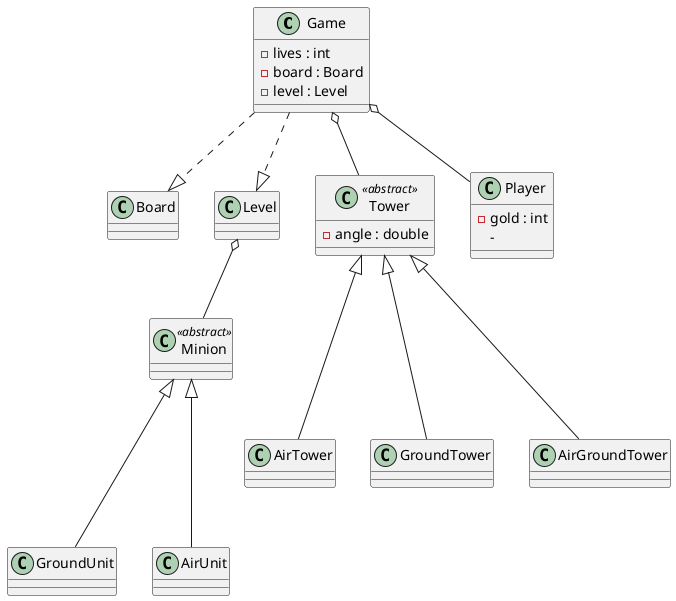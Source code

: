 @startuml
class Game {
    - lives : int
    - board : Board
    - level : Level
}

Game ..|> Board
Game ..|> Level
Game o-- Tower
Game o-- Player

class Level {

}
Level o-- Minion

class Board {
}

class Minion << abstract >> {

}

Minion <|--- GroundUnit
Minion <|--- AirUnit

class GroundUnit {

}

class AirUnit {

}

class Tower << abstract >> {
    - angle : double
}

Tower <|--- AirTower
Tower <|--- GroundTower
Tower <|--- AirGroundTower

class AirTower {

}

class GroundTower {

}

class AirGroundTower {

}

class Player {
    - gold : int
    - 
}

@enduml
